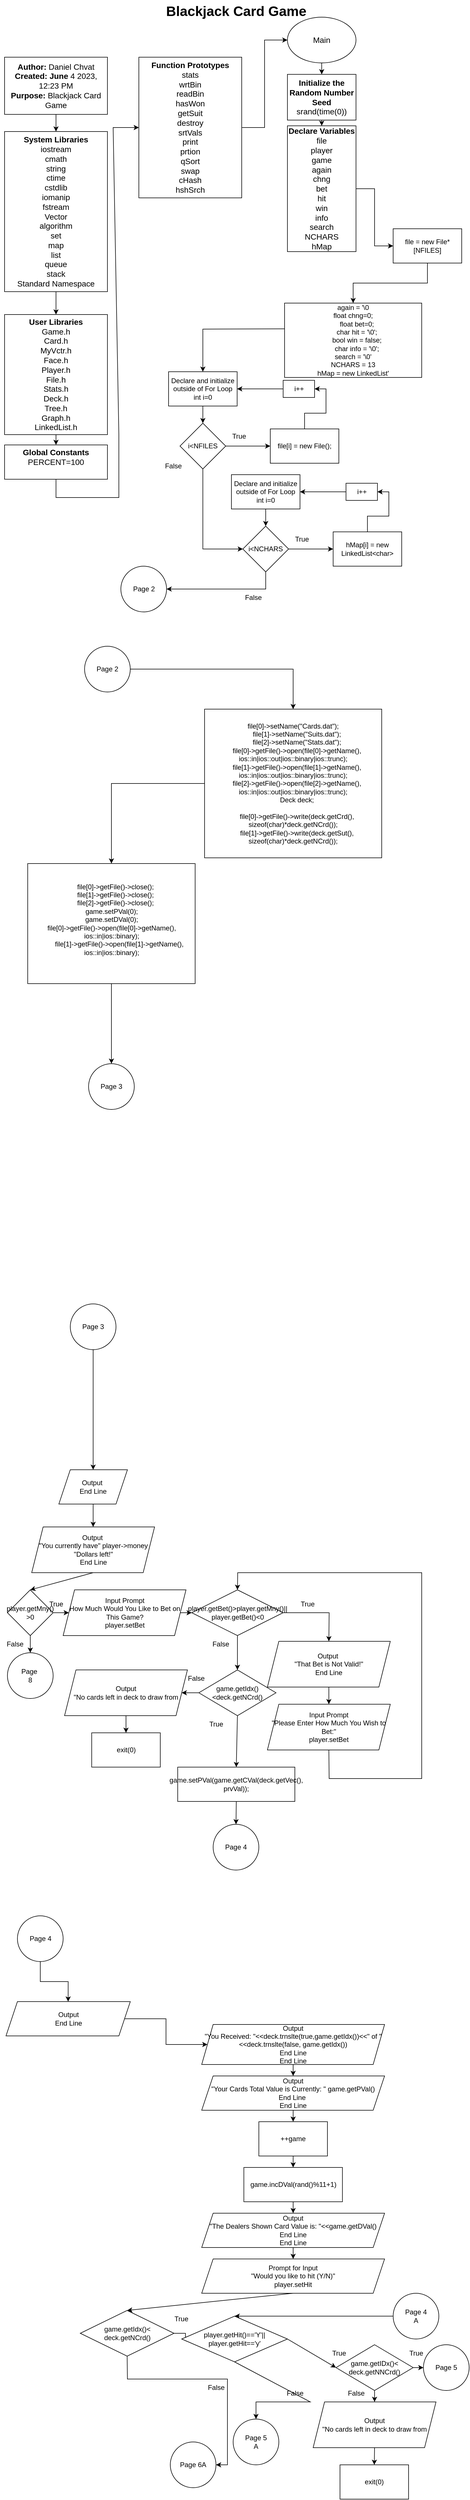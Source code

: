 <mxfile version="21.2.1">
  <diagram id="2tv0CzTNomJDLOMInjwd" name="Page-1">
    <mxGraphModel dx="1434" dy="768" grid="1" gridSize="10" guides="1" tooltips="1" connect="1" arrows="1" fold="1" page="1" pageScale="1" pageWidth="850" pageHeight="1100" math="0" shadow="0">
      <root>
        <mxCell id="0" />
        <mxCell id="1" parent="0" />
        <mxCell id="2A3_1xa9JmQ79M1pOhAt-1" value="&lt;font style=&quot;&quot;&gt;&lt;b style=&quot;font-size: 14px;&quot;&gt;Author: &lt;/b&gt;&lt;span style=&quot;font-size: 14px;&quot;&gt;Daniel Chvat&lt;/span&gt;&lt;br&gt;&lt;b style=&quot;font-size: 14px;&quot;&gt;Created: June&lt;/b&gt;&lt;span style=&quot;font-size: 14px;&quot;&gt;&amp;nbsp;4 2023, 12:23 PM&lt;/span&gt;&lt;br&gt;&lt;b style=&quot;font-size: 14px;&quot;&gt;Purpose:&amp;nbsp;&lt;/b&gt;&lt;span style=&quot;font-size: 14px;&quot;&gt;Blackjack Card Game&lt;/span&gt;&lt;br&gt;&lt;/font&gt;" style="rounded=0;whiteSpace=wrap;html=1;" parent="1" vertex="1">
          <mxGeometry x="20" y="100" width="180" height="100" as="geometry" />
        </mxCell>
        <mxCell id="2A3_1xa9JmQ79M1pOhAt-2" value="&lt;font style=&quot;font-size: 24px;&quot;&gt;&lt;b&gt;Blackjack Card Game&lt;/b&gt;&lt;/font&gt;" style="text;html=1;align=center;verticalAlign=middle;resizable=0;points=[];autosize=1;strokeColor=none;fillColor=none;" parent="1" vertex="1">
          <mxGeometry x="290" width="270" height="40" as="geometry" />
        </mxCell>
        <mxCell id="2A3_1xa9JmQ79M1pOhAt-3" value="&lt;b&gt;&lt;font style=&quot;font-size: 14px;&quot;&gt;System Libraries&lt;/font&gt;&lt;/b&gt;&lt;br&gt;iostream&lt;br&gt;cmath&lt;br&gt;string&lt;br&gt;ctime&lt;br&gt;cstdlib&lt;br&gt;iomanip&lt;br&gt;fstream&lt;br&gt;Vector&lt;br&gt;algorithm&lt;br&gt;set&lt;br&gt;map&lt;br&gt;list&lt;br&gt;queue&lt;br&gt;stack&lt;br&gt;Standard Namespace" style="rounded=0;whiteSpace=wrap;html=1;fontSize=14;" parent="1" vertex="1">
          <mxGeometry x="20" y="230" width="180" height="280" as="geometry" />
        </mxCell>
        <mxCell id="2A3_1xa9JmQ79M1pOhAt-4" value="" style="endArrow=classic;html=1;rounded=0;fontSize=14;entryX=0.5;entryY=0;entryDx=0;entryDy=0;exitX=0.5;exitY=1;exitDx=0;exitDy=0;" parent="1" source="2A3_1xa9JmQ79M1pOhAt-1" target="2A3_1xa9JmQ79M1pOhAt-3" edge="1">
          <mxGeometry width="50" height="50" relative="1" as="geometry">
            <mxPoint x="400" y="310" as="sourcePoint" />
            <mxPoint x="450" y="260" as="targetPoint" />
          </mxGeometry>
        </mxCell>
        <mxCell id="2A3_1xa9JmQ79M1pOhAt-5" value="&lt;font style=&quot;font-size: 14px;&quot;&gt;&lt;b&gt;User Libraries&lt;/b&gt;&lt;br&gt;Game.h&lt;br&gt;Card.h&lt;br&gt;MyVctr.h&lt;br&gt;Face.h&lt;br&gt;Player.h&lt;br&gt;File.h&lt;br&gt;Stats.h&lt;br&gt;Deck.h&lt;br&gt;Tree.h&lt;br&gt;Graph.h&lt;br&gt;LinkedList.h&lt;br&gt;&lt;/font&gt;" style="rounded=0;whiteSpace=wrap;html=1;" parent="1" vertex="1">
          <mxGeometry x="20" y="550" width="180" height="210" as="geometry" />
        </mxCell>
        <mxCell id="2A3_1xa9JmQ79M1pOhAt-6" value="&lt;font style=&quot;font-size: 14px;&quot;&gt;&lt;b&gt;Global Constants&lt;/b&gt;&lt;br&gt;PERCENT=100&lt;br&gt;&lt;br&gt;&lt;/font&gt;" style="rounded=0;whiteSpace=wrap;html=1;" parent="1" vertex="1">
          <mxGeometry x="20" y="778" width="180" height="60" as="geometry" />
        </mxCell>
        <mxCell id="RkXQENS2lCTZoy9riOv1-2" value="" style="edgeStyle=orthogonalEdgeStyle;rounded=0;orthogonalLoop=1;jettySize=auto;html=1;entryX=0;entryY=0.5;entryDx=0;entryDy=0;" parent="1" source="2A3_1xa9JmQ79M1pOhAt-7" target="2A3_1xa9JmQ79M1pOhAt-8" edge="1">
          <mxGeometry relative="1" as="geometry" />
        </mxCell>
        <mxCell id="2A3_1xa9JmQ79M1pOhAt-7" value="&lt;font style=&quot;font-size: 14px;&quot;&gt;&lt;b&gt;Function Prototypes&lt;br&gt;&lt;/b&gt;stats&lt;br&gt;wrtBin&lt;br&gt;readBin&lt;br&gt;hasWon&lt;br&gt;getSuit&lt;br&gt;destroy&lt;br&gt;srtVals&lt;br&gt;print&lt;br&gt;prtion&lt;br&gt;qSort&lt;br&gt;swap&lt;br&gt;cHash&lt;br&gt;hshSrch&lt;br&gt;&lt;/font&gt;" style="rounded=0;whiteSpace=wrap;html=1;" parent="1" vertex="1">
          <mxGeometry x="255" y="100" width="180" height="246" as="geometry" />
        </mxCell>
        <mxCell id="2A3_1xa9JmQ79M1pOhAt-8" value="Main" style="ellipse;whiteSpace=wrap;html=1;fontSize=14;" parent="1" vertex="1">
          <mxGeometry x="515" y="30" width="120" height="80" as="geometry" />
        </mxCell>
        <mxCell id="2A3_1xa9JmQ79M1pOhAt-9" value="" style="endArrow=classic;html=1;rounded=0;fontSize=14;entryX=0.5;entryY=0;entryDx=0;entryDy=0;exitX=0.5;exitY=1;exitDx=0;exitDy=0;" parent="1" source="2A3_1xa9JmQ79M1pOhAt-3" target="2A3_1xa9JmQ79M1pOhAt-5" edge="1">
          <mxGeometry width="50" height="50" relative="1" as="geometry">
            <mxPoint x="400" y="660" as="sourcePoint" />
            <mxPoint x="450" y="610" as="targetPoint" />
          </mxGeometry>
        </mxCell>
        <mxCell id="2A3_1xa9JmQ79M1pOhAt-11" value="" style="endArrow=classic;html=1;rounded=0;fontSize=14;entryX=0.5;entryY=0;entryDx=0;entryDy=0;exitX=0.5;exitY=1;exitDx=0;exitDy=0;" parent="1" source="2A3_1xa9JmQ79M1pOhAt-5" target="2A3_1xa9JmQ79M1pOhAt-6" edge="1">
          <mxGeometry width="50" height="50" relative="1" as="geometry">
            <mxPoint x="400" y="460" as="sourcePoint" />
            <mxPoint x="450" y="410" as="targetPoint" />
          </mxGeometry>
        </mxCell>
        <mxCell id="2A3_1xa9JmQ79M1pOhAt-13" value="&lt;b&gt;Initialize the Random Number Seed&lt;/b&gt;&lt;br&gt;srand(time(0)) " style="rounded=0;whiteSpace=wrap;html=1;fontSize=14;" parent="1" vertex="1">
          <mxGeometry x="515" y="130" width="120" height="80" as="geometry" />
        </mxCell>
        <mxCell id="2A3_1xa9JmQ79M1pOhAt-14" value="" style="endArrow=classic;html=1;rounded=0;fontSize=14;entryX=0.5;entryY=0;entryDx=0;entryDy=0;exitX=0.5;exitY=1;exitDx=0;exitDy=0;" parent="1" source="2A3_1xa9JmQ79M1pOhAt-8" target="2A3_1xa9JmQ79M1pOhAt-13" edge="1">
          <mxGeometry width="50" height="50" relative="1" as="geometry">
            <mxPoint x="400" y="340" as="sourcePoint" />
            <mxPoint x="450" y="290" as="targetPoint" />
          </mxGeometry>
        </mxCell>
        <mxCell id="RkXQENS2lCTZoy9riOv1-4" value="" style="edgeStyle=orthogonalEdgeStyle;rounded=0;orthogonalLoop=1;jettySize=auto;html=1;" parent="1" source="2A3_1xa9JmQ79M1pOhAt-15" target="RkXQENS2lCTZoy9riOv1-3" edge="1">
          <mxGeometry relative="1" as="geometry" />
        </mxCell>
        <mxCell id="2A3_1xa9JmQ79M1pOhAt-15" value="&lt;b&gt;Declare Variables&lt;/b&gt;&lt;br&gt;file&lt;br&gt;player&lt;br&gt;game&lt;br&gt;again&lt;br&gt;chng&lt;br&gt;bet&lt;br&gt;hit&lt;br&gt;win&lt;br&gt;info&lt;br&gt;search&lt;br&gt;NCHARS&lt;br&gt;hMap" style="rounded=0;whiteSpace=wrap;html=1;fontSize=14;" parent="1" vertex="1">
          <mxGeometry x="515" y="220" width="120" height="220" as="geometry" />
        </mxCell>
        <mxCell id="2A3_1xa9JmQ79M1pOhAt-16" value="" style="endArrow=classic;html=1;rounded=0;fontSize=14;entryX=0.5;entryY=0;entryDx=0;entryDy=0;exitX=0.5;exitY=1;exitDx=0;exitDy=0;" parent="1" source="2A3_1xa9JmQ79M1pOhAt-13" target="2A3_1xa9JmQ79M1pOhAt-15" edge="1">
          <mxGeometry width="50" height="50" relative="1" as="geometry">
            <mxPoint x="400" y="430" as="sourcePoint" />
            <mxPoint x="450" y="380" as="targetPoint" />
          </mxGeometry>
        </mxCell>
        <mxCell id="2A3_1xa9JmQ79M1pOhAt-56" value="Page 3" style="ellipse;whiteSpace=wrap;html=1;aspect=fixed;" parent="1" vertex="1">
          <mxGeometry x="167" y="1860" width="80" height="80" as="geometry" />
        </mxCell>
        <mxCell id="2A3_1xa9JmQ79M1pOhAt-59" value="Page 3" style="ellipse;whiteSpace=wrap;html=1;aspect=fixed;" parent="1" vertex="1">
          <mxGeometry x="135" y="2280" width="80" height="80" as="geometry" />
        </mxCell>
        <mxCell id="2A3_1xa9JmQ79M1pOhAt-62" value="" style="endArrow=classic;html=1;rounded=0;entryX=0.5;entryY=0;entryDx=0;entryDy=0;exitX=0.5;exitY=1;exitDx=0;exitDy=0;" parent="1" source="2A3_1xa9JmQ79M1pOhAt-59" target="2A3_1xa9JmQ79M1pOhAt-66" edge="1">
          <mxGeometry width="50" height="50" relative="1" as="geometry">
            <mxPoint x="360" y="2220" as="sourcePoint" />
            <mxPoint x="175" y="2410" as="targetPoint" />
          </mxGeometry>
        </mxCell>
        <mxCell id="RkXQENS2lCTZoy9riOv1-21" value="" style="edgeStyle=orthogonalEdgeStyle;rounded=0;orthogonalLoop=1;jettySize=auto;html=1;" parent="1" source="2A3_1xa9JmQ79M1pOhAt-66" target="2A3_1xa9JmQ79M1pOhAt-68" edge="1">
          <mxGeometry relative="1" as="geometry" />
        </mxCell>
        <mxCell id="2A3_1xa9JmQ79M1pOhAt-66" value="Output&amp;nbsp;&lt;br&gt;End Line" style="shape=parallelogram;perimeter=parallelogramPerimeter;whiteSpace=wrap;html=1;fixedSize=1;" parent="1" vertex="1">
          <mxGeometry x="115" y="2570" width="120" height="60" as="geometry" />
        </mxCell>
        <mxCell id="2A3_1xa9JmQ79M1pOhAt-68" value="Output&amp;nbsp;&lt;br&gt;&quot;You currently have&quot; player-&amp;gt;money &quot;Dollars left!&quot;&lt;br&gt;End Line" style="shape=parallelogram;perimeter=parallelogramPerimeter;whiteSpace=wrap;html=1;fixedSize=1;" parent="1" vertex="1">
          <mxGeometry x="67.5" y="2670" width="215" height="80" as="geometry" />
        </mxCell>
        <mxCell id="2A3_1xa9JmQ79M1pOhAt-70" value="player.getMny()&lt;br&gt;&amp;gt;0" style="rhombus;whiteSpace=wrap;html=1;" parent="1" vertex="1">
          <mxGeometry x="25" y="2780" width="80" height="80" as="geometry" />
        </mxCell>
        <mxCell id="2A3_1xa9JmQ79M1pOhAt-72" value="Input Prompt&lt;br&gt;How Much Would You Like to Bet on This Game?&lt;br&gt;player.setBet" style="shape=parallelogram;perimeter=parallelogramPerimeter;whiteSpace=wrap;html=1;fixedSize=1;" parent="1" vertex="1">
          <mxGeometry x="122.5" y="2780" width="215" height="80" as="geometry" />
        </mxCell>
        <mxCell id="2A3_1xa9JmQ79M1pOhAt-73" value="" style="endArrow=classic;html=1;rounded=0;entryX=0;entryY=0.5;entryDx=0;entryDy=0;exitX=1;exitY=0.5;exitDx=0;exitDy=0;" parent="1" source="2A3_1xa9JmQ79M1pOhAt-70" target="2A3_1xa9JmQ79M1pOhAt-72" edge="1">
          <mxGeometry width="50" height="50" relative="1" as="geometry">
            <mxPoint x="360" y="2680" as="sourcePoint" />
            <mxPoint x="410" y="2630" as="targetPoint" />
          </mxGeometry>
        </mxCell>
        <mxCell id="2A3_1xa9JmQ79M1pOhAt-74" value="True" style="text;html=1;align=center;verticalAlign=middle;resizable=0;points=[];autosize=1;strokeColor=none;fillColor=none;" parent="1" vertex="1">
          <mxGeometry x="85" y="2790" width="50" height="30" as="geometry" />
        </mxCell>
        <mxCell id="2A3_1xa9JmQ79M1pOhAt-75" value="player.getBet()&amp;gt;player.getMny()|| player.getBet()&amp;lt;0" style="rhombus;whiteSpace=wrap;html=1;" parent="1" vertex="1">
          <mxGeometry x="347.5" y="2780" width="160" height="80" as="geometry" />
        </mxCell>
        <mxCell id="2A3_1xa9JmQ79M1pOhAt-76" value="" style="endArrow=classic;html=1;rounded=0;entryX=0;entryY=0.5;entryDx=0;entryDy=0;exitX=1;exitY=0.5;exitDx=0;exitDy=0;" parent="1" source="2A3_1xa9JmQ79M1pOhAt-72" target="2A3_1xa9JmQ79M1pOhAt-75" edge="1">
          <mxGeometry width="50" height="50" relative="1" as="geometry">
            <mxPoint x="360" y="2670" as="sourcePoint" />
            <mxPoint x="410" y="2620" as="targetPoint" />
          </mxGeometry>
        </mxCell>
        <mxCell id="2A3_1xa9JmQ79M1pOhAt-77" value="Output&amp;nbsp;&lt;br&gt;&quot;That Bet is Not Valid!&quot;&lt;br&gt;End Line" style="shape=parallelogram;perimeter=parallelogramPerimeter;whiteSpace=wrap;html=1;fixedSize=1;" parent="1" vertex="1">
          <mxGeometry x="480" y="2870" width="215" height="80" as="geometry" />
        </mxCell>
        <mxCell id="2A3_1xa9JmQ79M1pOhAt-78" value="Input Prompt&lt;br&gt;&quot;Please Enter How Much You Wish to Bet:&quot;&lt;br&gt;player.setBet" style="shape=parallelogram;perimeter=parallelogramPerimeter;whiteSpace=wrap;html=1;fixedSize=1;" parent="1" vertex="1">
          <mxGeometry x="480" y="2980" width="215" height="80" as="geometry" />
        </mxCell>
        <mxCell id="2A3_1xa9JmQ79M1pOhAt-79" value="" style="endArrow=classic;html=1;rounded=0;entryX=0.5;entryY=0;entryDx=0;entryDy=0;exitX=0.5;exitY=1;exitDx=0;exitDy=0;" parent="1" source="2A3_1xa9JmQ79M1pOhAt-77" target="2A3_1xa9JmQ79M1pOhAt-78" edge="1">
          <mxGeometry width="50" height="50" relative="1" as="geometry">
            <mxPoint x="360" y="2880" as="sourcePoint" />
            <mxPoint x="410" y="2830" as="targetPoint" />
          </mxGeometry>
        </mxCell>
        <mxCell id="2A3_1xa9JmQ79M1pOhAt-80" value="" style="endArrow=classic;html=1;rounded=0;entryX=0.5;entryY=0;entryDx=0;entryDy=0;exitX=0.5;exitY=1;exitDx=0;exitDy=0;" parent="1" source="2A3_1xa9JmQ79M1pOhAt-78" target="2A3_1xa9JmQ79M1pOhAt-75" edge="1">
          <mxGeometry width="50" height="50" relative="1" as="geometry">
            <mxPoint x="360" y="2880" as="sourcePoint" />
            <mxPoint x="410" y="2830" as="targetPoint" />
            <Array as="points">
              <mxPoint x="588" y="3110" />
              <mxPoint x="750" y="3110" />
              <mxPoint x="750" y="2750" />
              <mxPoint x="428" y="2750" />
            </Array>
          </mxGeometry>
        </mxCell>
        <mxCell id="2A3_1xa9JmQ79M1pOhAt-81" value="" style="endArrow=classic;html=1;rounded=0;entryX=0.5;entryY=0;entryDx=0;entryDy=0;exitX=1;exitY=0.5;exitDx=0;exitDy=0;" parent="1" source="2A3_1xa9JmQ79M1pOhAt-75" target="2A3_1xa9JmQ79M1pOhAt-77" edge="1">
          <mxGeometry width="50" height="50" relative="1" as="geometry">
            <mxPoint x="360" y="2880" as="sourcePoint" />
            <mxPoint x="410" y="2830" as="targetPoint" />
            <Array as="points">
              <mxPoint x="588" y="2820" />
            </Array>
          </mxGeometry>
        </mxCell>
        <mxCell id="2A3_1xa9JmQ79M1pOhAt-82" value="True" style="text;html=1;align=center;verticalAlign=middle;resizable=0;points=[];autosize=1;strokeColor=none;fillColor=none;" parent="1" vertex="1">
          <mxGeometry x="525" y="2790" width="50" height="30" as="geometry" />
        </mxCell>
        <mxCell id="2A3_1xa9JmQ79M1pOhAt-83" value="game.getIdx()&amp;lt;deck.getNCrd()" style="rhombus;whiteSpace=wrap;html=1;" parent="1" vertex="1">
          <mxGeometry x="360" y="2920" width="135" height="80" as="geometry" />
        </mxCell>
        <mxCell id="2A3_1xa9JmQ79M1pOhAt-84" value="" style="endArrow=classic;html=1;rounded=0;entryX=0.5;entryY=0;entryDx=0;entryDy=0;exitX=0.5;exitY=1;exitDx=0;exitDy=0;" parent="1" source="2A3_1xa9JmQ79M1pOhAt-68" target="2A3_1xa9JmQ79M1pOhAt-70" edge="1">
          <mxGeometry width="50" height="50" relative="1" as="geometry">
            <mxPoint x="360" y="2880" as="sourcePoint" />
            <mxPoint x="410" y="2830" as="targetPoint" />
          </mxGeometry>
        </mxCell>
        <mxCell id="2A3_1xa9JmQ79M1pOhAt-85" value="" style="endArrow=classic;html=1;rounded=0;entryX=0.5;entryY=0;entryDx=0;entryDy=0;exitX=0.5;exitY=1;exitDx=0;exitDy=0;" parent="1" source="2A3_1xa9JmQ79M1pOhAt-75" target="2A3_1xa9JmQ79M1pOhAt-83" edge="1">
          <mxGeometry width="50" height="50" relative="1" as="geometry">
            <mxPoint x="360" y="2880" as="sourcePoint" />
            <mxPoint x="410" y="2830" as="targetPoint" />
          </mxGeometry>
        </mxCell>
        <mxCell id="2A3_1xa9JmQ79M1pOhAt-86" value="False" style="text;html=1;align=center;verticalAlign=middle;resizable=0;points=[];autosize=1;strokeColor=none;fillColor=none;" parent="1" vertex="1">
          <mxGeometry x="372.5" y="2860" width="50" height="30" as="geometry" />
        </mxCell>
        <mxCell id="2A3_1xa9JmQ79M1pOhAt-87" value="game.setPVal(game.getCVal(deck.getVec(), prvVal));" style="rounded=0;whiteSpace=wrap;html=1;" parent="1" vertex="1">
          <mxGeometry x="323" y="3090" width="205" height="60" as="geometry" />
        </mxCell>
        <mxCell id="2A3_1xa9JmQ79M1pOhAt-89" value="" style="endArrow=classic;html=1;rounded=0;entryX=0.5;entryY=0;entryDx=0;entryDy=0;exitX=0.5;exitY=1;exitDx=0;exitDy=0;" parent="1" source="2A3_1xa9JmQ79M1pOhAt-83" target="2A3_1xa9JmQ79M1pOhAt-87" edge="1">
          <mxGeometry width="50" height="50" relative="1" as="geometry">
            <mxPoint x="360" y="3080" as="sourcePoint" />
            <mxPoint x="410" y="3030" as="targetPoint" />
          </mxGeometry>
        </mxCell>
        <mxCell id="2A3_1xa9JmQ79M1pOhAt-90" value="" style="endArrow=classic;html=1;rounded=0;entryX=0.5;entryY=0;entryDx=0;entryDy=0;exitX=0.5;exitY=1;exitDx=0;exitDy=0;" parent="1" source="2A3_1xa9JmQ79M1pOhAt-87" target="2A3_1xa9JmQ79M1pOhAt-91" edge="1">
          <mxGeometry width="50" height="50" relative="1" as="geometry">
            <mxPoint x="360" y="3080" as="sourcePoint" />
            <mxPoint x="425.5" y="3180" as="targetPoint" />
          </mxGeometry>
        </mxCell>
        <mxCell id="2A3_1xa9JmQ79M1pOhAt-91" value="Page 4" style="ellipse;whiteSpace=wrap;html=1;aspect=fixed;" parent="1" vertex="1">
          <mxGeometry x="385" y="3190" width="80" height="80" as="geometry" />
        </mxCell>
        <mxCell id="p4Gyhjv36_fqQG26TDtB-36" style="edgeStyle=orthogonalEdgeStyle;rounded=0;orthogonalLoop=1;jettySize=auto;html=1;entryX=0.5;entryY=0;entryDx=0;entryDy=0;" parent="1" source="2A3_1xa9JmQ79M1pOhAt-92" target="p4Gyhjv36_fqQG26TDtB-35" edge="1">
          <mxGeometry relative="1" as="geometry" />
        </mxCell>
        <mxCell id="2A3_1xa9JmQ79M1pOhAt-92" value="Page 4" style="ellipse;whiteSpace=wrap;html=1;aspect=fixed;" parent="1" vertex="1">
          <mxGeometry x="42.5" y="3350" width="80" height="80" as="geometry" />
        </mxCell>
        <mxCell id="2A3_1xa9JmQ79M1pOhAt-102" value="True" style="text;html=1;align=center;verticalAlign=middle;resizable=0;points=[];autosize=1;strokeColor=none;fillColor=none;" parent="1" vertex="1">
          <mxGeometry x="365" y="3000" width="50" height="30" as="geometry" />
        </mxCell>
        <mxCell id="2A3_1xa9JmQ79M1pOhAt-103" value="Output&lt;br&gt;&quot;No cards left in deck to draw from" style="shape=parallelogram;perimeter=parallelogramPerimeter;whiteSpace=wrap;html=1;fixedSize=1;" parent="1" vertex="1">
          <mxGeometry x="125" y="2920" width="215" height="80" as="geometry" />
        </mxCell>
        <mxCell id="2A3_1xa9JmQ79M1pOhAt-104" value="" style="endArrow=classic;html=1;rounded=0;entryX=1;entryY=0.5;entryDx=0;entryDy=0;exitX=0;exitY=0.5;exitDx=0;exitDy=0;" parent="1" source="2A3_1xa9JmQ79M1pOhAt-83" target="2A3_1xa9JmQ79M1pOhAt-103" edge="1">
          <mxGeometry width="50" height="50" relative="1" as="geometry">
            <mxPoint x="360" y="3190" as="sourcePoint" />
            <mxPoint x="410" y="3140" as="targetPoint" />
          </mxGeometry>
        </mxCell>
        <mxCell id="2A3_1xa9JmQ79M1pOhAt-105" value="exit(0)" style="rounded=0;whiteSpace=wrap;html=1;" parent="1" vertex="1">
          <mxGeometry x="172.5" y="3030" width="120" height="60" as="geometry" />
        </mxCell>
        <mxCell id="2A3_1xa9JmQ79M1pOhAt-106" value="" style="endArrow=classic;html=1;rounded=0;entryX=0.5;entryY=0;entryDx=0;entryDy=0;exitX=0.5;exitY=1;exitDx=0;exitDy=0;" parent="1" source="2A3_1xa9JmQ79M1pOhAt-103" target="2A3_1xa9JmQ79M1pOhAt-105" edge="1">
          <mxGeometry width="50" height="50" relative="1" as="geometry">
            <mxPoint x="360" y="3190" as="sourcePoint" />
            <mxPoint x="410" y="3140" as="targetPoint" />
          </mxGeometry>
        </mxCell>
        <mxCell id="2A3_1xa9JmQ79M1pOhAt-107" value="False" style="text;html=1;align=center;verticalAlign=middle;resizable=0;points=[];autosize=1;strokeColor=none;fillColor=none;" parent="1" vertex="1">
          <mxGeometry x="330" y="2920" width="50" height="30" as="geometry" />
        </mxCell>
        <mxCell id="2A3_1xa9JmQ79M1pOhAt-125" value="Output&lt;br&gt;&quot;You Received: &quot;&amp;lt;&amp;lt;deck.trnslte(true,game.getIdx())&amp;lt;&amp;lt;&quot; of &quot;&amp;lt;&amp;lt;deck.trnslte(false, game.getIdx())&lt;br&gt;End Line&lt;br&gt;End Line" style="shape=parallelogram;perimeter=parallelogramPerimeter;whiteSpace=wrap;html=1;fixedSize=1;" parent="1" vertex="1">
          <mxGeometry x="365" y="3540" width="320" height="70" as="geometry" />
        </mxCell>
        <mxCell id="2A3_1xa9JmQ79M1pOhAt-127" value="Output&lt;br&gt;&quot;Your Cards Total Value is Currently: &quot;&amp;nbsp;game.getPVal()&lt;br&gt;End Line&amp;nbsp;&lt;br&gt;End Line" style="shape=parallelogram;perimeter=parallelogramPerimeter;whiteSpace=wrap;html=1;fixedSize=1;" parent="1" vertex="1">
          <mxGeometry x="365" y="3630" width="320" height="60" as="geometry" />
        </mxCell>
        <mxCell id="2A3_1xa9JmQ79M1pOhAt-128" value="++game" style="rounded=0;whiteSpace=wrap;html=1;" parent="1" vertex="1">
          <mxGeometry x="465" y="3710" width="120" height="60" as="geometry" />
        </mxCell>
        <mxCell id="2A3_1xa9JmQ79M1pOhAt-129" value="" style="endArrow=classic;html=1;rounded=0;entryX=0.5;entryY=0;entryDx=0;entryDy=0;exitX=0.5;exitY=1;exitDx=0;exitDy=0;" parent="1" source="2A3_1xa9JmQ79M1pOhAt-125" target="2A3_1xa9JmQ79M1pOhAt-127" edge="1">
          <mxGeometry width="50" height="50" relative="1" as="geometry">
            <mxPoint x="360" y="3570" as="sourcePoint" />
            <mxPoint x="410" y="3520" as="targetPoint" />
          </mxGeometry>
        </mxCell>
        <mxCell id="2A3_1xa9JmQ79M1pOhAt-130" value="" style="endArrow=classic;html=1;rounded=0;entryX=0.5;entryY=0;entryDx=0;entryDy=0;exitX=0.5;exitY=1;exitDx=0;exitDy=0;" parent="1" source="2A3_1xa9JmQ79M1pOhAt-127" target="2A3_1xa9JmQ79M1pOhAt-128" edge="1">
          <mxGeometry width="50" height="50" relative="1" as="geometry">
            <mxPoint x="360" y="3570" as="sourcePoint" />
            <mxPoint x="410" y="3520" as="targetPoint" />
          </mxGeometry>
        </mxCell>
        <mxCell id="2A3_1xa9JmQ79M1pOhAt-131" value="game.incDVal(rand()%11+1)" style="rounded=0;whiteSpace=wrap;html=1;" parent="1" vertex="1">
          <mxGeometry x="438.75" y="3790" width="172.5" height="60" as="geometry" />
        </mxCell>
        <mxCell id="2A3_1xa9JmQ79M1pOhAt-132" value="" style="endArrow=classic;html=1;rounded=0;entryX=0.5;entryY=0;entryDx=0;entryDy=0;exitX=0.5;exitY=1;exitDx=0;exitDy=0;" parent="1" source="2A3_1xa9JmQ79M1pOhAt-128" target="2A3_1xa9JmQ79M1pOhAt-131" edge="1">
          <mxGeometry width="50" height="50" relative="1" as="geometry">
            <mxPoint x="360" y="3770" as="sourcePoint" />
            <mxPoint x="410" y="3720" as="targetPoint" />
          </mxGeometry>
        </mxCell>
        <mxCell id="2A3_1xa9JmQ79M1pOhAt-133" value="Output&lt;br&gt;&quot;The Dealers Shown Card Value is: &quot;&amp;lt;&amp;lt;game.getDVal()&lt;br&gt;End Line&lt;br&gt;End Line" style="shape=parallelogram;perimeter=parallelogramPerimeter;whiteSpace=wrap;html=1;fixedSize=1;" parent="1" vertex="1">
          <mxGeometry x="365" y="3870" width="320" height="60" as="geometry" />
        </mxCell>
        <mxCell id="2A3_1xa9JmQ79M1pOhAt-134" value="" style="endArrow=classic;html=1;rounded=0;entryX=0.5;entryY=0;entryDx=0;entryDy=0;exitX=0.5;exitY=1;exitDx=0;exitDy=0;" parent="1" source="2A3_1xa9JmQ79M1pOhAt-131" target="2A3_1xa9JmQ79M1pOhAt-133" edge="1">
          <mxGeometry width="50" height="50" relative="1" as="geometry">
            <mxPoint x="360" y="3770" as="sourcePoint" />
            <mxPoint x="410" y="3720" as="targetPoint" />
          </mxGeometry>
        </mxCell>
        <mxCell id="2A3_1xa9JmQ79M1pOhAt-135" value="Prompt for Input&lt;br&gt;&quot;Would you like to hit (Y/N)&quot;&lt;br&gt;player.setHit" style="shape=parallelogram;perimeter=parallelogramPerimeter;whiteSpace=wrap;html=1;fixedSize=1;" parent="1" vertex="1">
          <mxGeometry x="365" y="3950" width="320" height="60" as="geometry" />
        </mxCell>
        <mxCell id="2A3_1xa9JmQ79M1pOhAt-136" value="" style="endArrow=classic;html=1;rounded=0;entryX=0.5;entryY=0;entryDx=0;entryDy=0;exitX=0.5;exitY=1;exitDx=0;exitDy=0;" parent="1" source="2A3_1xa9JmQ79M1pOhAt-133" target="2A3_1xa9JmQ79M1pOhAt-135" edge="1">
          <mxGeometry width="50" height="50" relative="1" as="geometry">
            <mxPoint x="360" y="3780" as="sourcePoint" />
            <mxPoint x="410" y="3730" as="targetPoint" />
          </mxGeometry>
        </mxCell>
        <mxCell id="p4Gyhjv36_fqQG26TDtB-38" style="edgeStyle=orthogonalEdgeStyle;rounded=0;orthogonalLoop=1;jettySize=auto;html=1;entryX=0;entryY=0.5;entryDx=0;entryDy=0;" parent="1" source="2A3_1xa9JmQ79M1pOhAt-137" target="2A3_1xa9JmQ79M1pOhAt-140" edge="1">
          <mxGeometry relative="1" as="geometry" />
        </mxCell>
        <mxCell id="2A3_1xa9JmQ79M1pOhAt-137" value="game.getIdx()&amp;lt;&lt;br&gt;deck.getNCrd()" style="rhombus;whiteSpace=wrap;html=1;" parent="1" vertex="1">
          <mxGeometry x="152.5" y="4040" width="164" height="80" as="geometry" />
        </mxCell>
        <mxCell id="2A3_1xa9JmQ79M1pOhAt-138" value="" style="endArrow=classic;html=1;rounded=0;entryX=0.5;entryY=0;entryDx=0;entryDy=0;exitX=0.5;exitY=1;exitDx=0;exitDy=0;" parent="1" source="2A3_1xa9JmQ79M1pOhAt-135" target="2A3_1xa9JmQ79M1pOhAt-137" edge="1">
          <mxGeometry width="50" height="50" relative="1" as="geometry">
            <mxPoint x="360" y="4180" as="sourcePoint" />
            <mxPoint x="410" y="4130" as="targetPoint" />
          </mxGeometry>
        </mxCell>
        <mxCell id="2A3_1xa9JmQ79M1pOhAt-139" value="True" style="text;html=1;align=center;verticalAlign=middle;resizable=0;points=[];autosize=1;strokeColor=none;fillColor=none;" parent="1" vertex="1">
          <mxGeometry x="303.5" y="4040" width="50" height="30" as="geometry" />
        </mxCell>
        <mxCell id="2A3_1xa9JmQ79M1pOhAt-140" value="player.getHit()==&#39;Y&#39;||&lt;br&gt;player.getHit==&#39;y&#39;" style="rhombus;whiteSpace=wrap;html=1;" parent="1" vertex="1">
          <mxGeometry x="330" y="4050" width="185" height="80" as="geometry" />
        </mxCell>
        <mxCell id="2A3_1xa9JmQ79M1pOhAt-143" value="game.getIDx()&amp;lt;&lt;br&gt;deck.getNNCrd()" style="rhombus;whiteSpace=wrap;html=1;" parent="1" vertex="1">
          <mxGeometry x="600" y="4100" width="135" height="80" as="geometry" />
        </mxCell>
        <mxCell id="2A3_1xa9JmQ79M1pOhAt-144" value="" style="endArrow=classic;html=1;rounded=0;entryX=0;entryY=0.5;entryDx=0;entryDy=0;exitX=1;exitY=0.5;exitDx=0;exitDy=0;" parent="1" source="2A3_1xa9JmQ79M1pOhAt-140" target="2A3_1xa9JmQ79M1pOhAt-143" edge="1">
          <mxGeometry width="50" height="50" relative="1" as="geometry">
            <mxPoint x="360" y="4180" as="sourcePoint" />
            <mxPoint x="410" y="4130" as="targetPoint" />
          </mxGeometry>
        </mxCell>
        <mxCell id="2A3_1xa9JmQ79M1pOhAt-145" value="True" style="text;html=1;align=center;verticalAlign=middle;resizable=0;points=[];autosize=1;strokeColor=none;fillColor=none;" parent="1" vertex="1">
          <mxGeometry x="580" y="4100" width="50" height="30" as="geometry" />
        </mxCell>
        <mxCell id="2A3_1xa9JmQ79M1pOhAt-146" value="Page 5" style="ellipse;whiteSpace=wrap;html=1;aspect=fixed;" parent="1" vertex="1">
          <mxGeometry x="753" y="4100" width="80" height="80" as="geometry" />
        </mxCell>
        <mxCell id="2A3_1xa9JmQ79M1pOhAt-147" value="" style="endArrow=classic;html=1;rounded=0;entryX=0;entryY=0.5;entryDx=0;entryDy=0;exitX=1;exitY=0.5;exitDx=0;exitDy=0;" parent="1" source="2A3_1xa9JmQ79M1pOhAt-143" target="2A3_1xa9JmQ79M1pOhAt-146" edge="1">
          <mxGeometry width="50" height="50" relative="1" as="geometry">
            <mxPoint x="700" y="4140" as="sourcePoint" />
            <mxPoint x="410" y="4130" as="targetPoint" />
          </mxGeometry>
        </mxCell>
        <mxCell id="2A3_1xa9JmQ79M1pOhAt-148" value="True" style="text;html=1;align=center;verticalAlign=middle;resizable=0;points=[];autosize=1;strokeColor=none;fillColor=none;" parent="1" vertex="1">
          <mxGeometry x="715" y="4100" width="50" height="30" as="geometry" />
        </mxCell>
        <mxCell id="2A3_1xa9JmQ79M1pOhAt-149" value="Output&lt;br&gt;&quot;No cards left in deck to draw from" style="shape=parallelogram;perimeter=parallelogramPerimeter;whiteSpace=wrap;html=1;fixedSize=1;" parent="1" vertex="1">
          <mxGeometry x="560" y="4200" width="215" height="80" as="geometry" />
        </mxCell>
        <mxCell id="2A3_1xa9JmQ79M1pOhAt-150" value="exit(0)" style="rounded=0;whiteSpace=wrap;html=1;" parent="1" vertex="1">
          <mxGeometry x="607" y="4310" width="120" height="60" as="geometry" />
        </mxCell>
        <mxCell id="2A3_1xa9JmQ79M1pOhAt-151" value="" style="endArrow=classic;html=1;rounded=0;entryX=0.5;entryY=0;entryDx=0;entryDy=0;exitX=0.5;exitY=1;exitDx=0;exitDy=0;" parent="1" source="2A3_1xa9JmQ79M1pOhAt-149" target="2A3_1xa9JmQ79M1pOhAt-150" edge="1">
          <mxGeometry width="50" height="50" relative="1" as="geometry">
            <mxPoint x="782.5" y="4470" as="sourcePoint" />
            <mxPoint x="832.5" y="4420" as="targetPoint" />
          </mxGeometry>
        </mxCell>
        <mxCell id="2A3_1xa9JmQ79M1pOhAt-152" value="" style="endArrow=classic;html=1;rounded=0;entryX=0.5;entryY=0;entryDx=0;entryDy=0;exitX=0.5;exitY=1;exitDx=0;exitDy=0;" parent="1" source="2A3_1xa9JmQ79M1pOhAt-143" target="2A3_1xa9JmQ79M1pOhAt-149" edge="1">
          <mxGeometry width="50" height="50" relative="1" as="geometry">
            <mxPoint x="360" y="4180" as="sourcePoint" />
            <mxPoint x="410" y="4130" as="targetPoint" />
          </mxGeometry>
        </mxCell>
        <mxCell id="2A3_1xa9JmQ79M1pOhAt-153" value="False" style="text;html=1;align=center;verticalAlign=middle;resizable=0;points=[];autosize=1;strokeColor=none;fillColor=none;" parent="1" vertex="1">
          <mxGeometry x="610" y="4170" width="50" height="30" as="geometry" />
        </mxCell>
        <mxCell id="2A3_1xa9JmQ79M1pOhAt-181" value="" style="endArrow=classic;html=1;rounded=0;entryX=0.5;entryY=0;entryDx=0;entryDy=0;exitX=0.5;exitY=1;exitDx=0;exitDy=0;" parent="1" source="2A3_1xa9JmQ79M1pOhAt-140" edge="1">
          <mxGeometry width="50" height="50" relative="1" as="geometry">
            <mxPoint x="360" y="4330" as="sourcePoint" />
            <mxPoint x="460" y="4230" as="targetPoint" />
            <Array as="points">
              <mxPoint x="555" y="4200" />
              <mxPoint x="460" y="4200" />
            </Array>
          </mxGeometry>
        </mxCell>
        <mxCell id="2A3_1xa9JmQ79M1pOhAt-182" value="False" style="text;html=1;align=center;verticalAlign=middle;resizable=0;points=[];autosize=1;strokeColor=none;fillColor=none;" parent="1" vertex="1">
          <mxGeometry x="503" y="4170" width="50" height="30" as="geometry" />
        </mxCell>
        <mxCell id="2A3_1xa9JmQ79M1pOhAt-192" value="Page 5&lt;br&gt;A" style="ellipse;whiteSpace=wrap;html=1;aspect=fixed;" parent="1" vertex="1">
          <mxGeometry x="420" y="4230" width="80" height="80" as="geometry" />
        </mxCell>
        <mxCell id="2A3_1xa9JmQ79M1pOhAt-205" value="Page 6A" style="ellipse;whiteSpace=wrap;html=1;aspect=fixed;" parent="1" vertex="1">
          <mxGeometry x="310" y="4270" width="80" height="80" as="geometry" />
        </mxCell>
        <mxCell id="2A3_1xa9JmQ79M1pOhAt-206" value="" style="endArrow=classic;html=1;rounded=0;entryX=1;entryY=0.5;entryDx=0;entryDy=0;exitX=0.5;exitY=1;exitDx=0;exitDy=0;" parent="1" source="2A3_1xa9JmQ79M1pOhAt-137" target="2A3_1xa9JmQ79M1pOhAt-205" edge="1">
          <mxGeometry width="50" height="50" relative="1" as="geometry">
            <mxPoint x="360" y="4040" as="sourcePoint" />
            <mxPoint x="410" y="3990" as="targetPoint" />
            <Array as="points">
              <mxPoint x="235" y="4160" />
              <mxPoint x="410" y="4160" />
              <mxPoint x="410" y="4310" />
            </Array>
          </mxGeometry>
        </mxCell>
        <mxCell id="2A3_1xa9JmQ79M1pOhAt-207" value="False" style="text;html=1;align=center;verticalAlign=middle;resizable=0;points=[];autosize=1;strokeColor=none;fillColor=none;" parent="1" vertex="1">
          <mxGeometry x="365" y="4160" width="50" height="30" as="geometry" />
        </mxCell>
        <mxCell id="2A3_1xa9JmQ79M1pOhAt-215" value="Page 4&lt;br&gt;A" style="ellipse;whiteSpace=wrap;html=1;aspect=fixed;" parent="1" vertex="1">
          <mxGeometry x="700" y="4010" width="80" height="80" as="geometry" />
        </mxCell>
        <mxCell id="2A3_1xa9JmQ79M1pOhAt-216" value="" style="endArrow=classic;html=1;rounded=0;entryX=0.5;entryY=0;entryDx=0;entryDy=0;exitX=0;exitY=0.5;exitDx=0;exitDy=0;" parent="1" source="2A3_1xa9JmQ79M1pOhAt-215" target="2A3_1xa9JmQ79M1pOhAt-140" edge="1">
          <mxGeometry width="50" height="50" relative="1" as="geometry">
            <mxPoint x="360" y="4020" as="sourcePoint" />
            <mxPoint x="410" y="3970" as="targetPoint" />
            <Array as="points">
              <mxPoint x="555" y="4050" />
            </Array>
          </mxGeometry>
        </mxCell>
        <mxCell id="2A3_1xa9JmQ79M1pOhAt-299" value="Page&amp;nbsp;&lt;br&gt;8" style="ellipse;whiteSpace=wrap;html=1;aspect=fixed;" parent="1" vertex="1">
          <mxGeometry x="25" y="2890" width="80" height="80" as="geometry" />
        </mxCell>
        <mxCell id="2A3_1xa9JmQ79M1pOhAt-300" value="" style="endArrow=classic;html=1;rounded=0;entryX=0.5;entryY=0;entryDx=0;entryDy=0;exitX=0.5;exitY=1;exitDx=0;exitDy=0;" parent="1" source="2A3_1xa9JmQ79M1pOhAt-70" target="2A3_1xa9JmQ79M1pOhAt-299" edge="1">
          <mxGeometry width="50" height="50" relative="1" as="geometry">
            <mxPoint x="330" y="3100" as="sourcePoint" />
            <mxPoint x="380" y="3050" as="targetPoint" />
          </mxGeometry>
        </mxCell>
        <mxCell id="2A3_1xa9JmQ79M1pOhAt-301" value="False" style="text;html=1;align=center;verticalAlign=middle;resizable=0;points=[];autosize=1;strokeColor=none;fillColor=none;" parent="1" vertex="1">
          <mxGeometry x="12.5" y="2860" width="50" height="30" as="geometry" />
        </mxCell>
        <mxCell id="RkXQENS2lCTZoy9riOv1-1" value="" style="endArrow=classic;html=1;rounded=0;entryX=0;entryY=0.5;entryDx=0;entryDy=0;exitX=0.5;exitY=1;exitDx=0;exitDy=0;" parent="1" source="2A3_1xa9JmQ79M1pOhAt-6" target="2A3_1xa9JmQ79M1pOhAt-7" edge="1">
          <mxGeometry width="50" height="50" relative="1" as="geometry">
            <mxPoint x="400" y="490" as="sourcePoint" />
            <mxPoint x="450" y="440" as="targetPoint" />
            <Array as="points">
              <mxPoint x="110" y="870" />
              <mxPoint x="220" y="870" />
              <mxPoint x="220" y="760" />
              <mxPoint x="210" y="223" />
            </Array>
          </mxGeometry>
        </mxCell>
        <mxCell id="Rrg_SZzuoh7d2wTlTSy2-1" style="edgeStyle=orthogonalEdgeStyle;rounded=0;orthogonalLoop=1;jettySize=auto;html=1;entryX=0.5;entryY=0;entryDx=0;entryDy=0;" edge="1" parent="1" source="RkXQENS2lCTZoy9riOv1-3" target="p4Gyhjv36_fqQG26TDtB-39">
          <mxGeometry relative="1" as="geometry" />
        </mxCell>
        <mxCell id="RkXQENS2lCTZoy9riOv1-3" value="file = new File*[NFILES]" style="rounded=0;whiteSpace=wrap;html=1;" parent="1" vertex="1">
          <mxGeometry x="700" y="400" width="120" height="60" as="geometry" />
        </mxCell>
        <mxCell id="p4Gyhjv36_fqQG26TDtB-10" style="edgeStyle=orthogonalEdgeStyle;rounded=0;orthogonalLoop=1;jettySize=auto;html=1;entryX=0.5;entryY=0;entryDx=0;entryDy=0;" parent="1" target="p4Gyhjv36_fqQG26TDtB-2" edge="1">
          <mxGeometry relative="1" as="geometry">
            <mxPoint x="510" y="575" as="sourcePoint" />
          </mxGeometry>
        </mxCell>
        <mxCell id="RkXQENS2lCTZoy9riOv1-11" value="" style="edgeStyle=orthogonalEdgeStyle;rounded=0;orthogonalLoop=1;jettySize=auto;html=1;" parent="1" edge="1">
          <mxGeometry relative="1" as="geometry">
            <mxPoint x="570" y="670" as="sourcePoint" />
          </mxGeometry>
        </mxCell>
        <mxCell id="RkXQENS2lCTZoy9riOv1-15" value="" style="edgeStyle=orthogonalEdgeStyle;rounded=0;orthogonalLoop=1;jettySize=auto;html=1;" parent="1" edge="1">
          <mxGeometry relative="1" as="geometry">
            <mxPoint x="570" y="770" as="targetPoint" />
          </mxGeometry>
        </mxCell>
        <mxCell id="RkXQENS2lCTZoy9riOv1-18" value="Page 2" style="ellipse;whiteSpace=wrap;html=1;aspect=fixed;" parent="1" vertex="1">
          <mxGeometry x="223.5" y="990" width="80" height="80" as="geometry" />
        </mxCell>
        <mxCell id="Rrg_SZzuoh7d2wTlTSy2-18" style="edgeStyle=orthogonalEdgeStyle;rounded=0;orthogonalLoop=1;jettySize=auto;html=1;entryX=0.5;entryY=0;entryDx=0;entryDy=0;" edge="1" parent="1" source="RkXQENS2lCTZoy9riOv1-20" target="Rrg_SZzuoh7d2wTlTSy2-17">
          <mxGeometry relative="1" as="geometry" />
        </mxCell>
        <mxCell id="RkXQENS2lCTZoy9riOv1-20" value="Page 2" style="ellipse;whiteSpace=wrap;html=1;aspect=fixed;" parent="1" vertex="1">
          <mxGeometry x="160" y="1130" width="80" height="80" as="geometry" />
        </mxCell>
        <mxCell id="p4Gyhjv36_fqQG26TDtB-8" value="" style="edgeStyle=orthogonalEdgeStyle;rounded=0;orthogonalLoop=1;jettySize=auto;html=1;" parent="1" source="p4Gyhjv36_fqQG26TDtB-2" target="p4Gyhjv36_fqQG26TDtB-3" edge="1">
          <mxGeometry relative="1" as="geometry" />
        </mxCell>
        <mxCell id="p4Gyhjv36_fqQG26TDtB-2" value="Declare and initialize outside of For Loop&lt;br&gt;int i=0" style="rounded=0;whiteSpace=wrap;html=1;" parent="1" vertex="1">
          <mxGeometry x="307" y="650" width="120" height="60" as="geometry" />
        </mxCell>
        <mxCell id="p4Gyhjv36_fqQG26TDtB-5" value="" style="edgeStyle=orthogonalEdgeStyle;rounded=0;orthogonalLoop=1;jettySize=auto;html=1;" parent="1" source="p4Gyhjv36_fqQG26TDtB-3" target="p4Gyhjv36_fqQG26TDtB-4" edge="1">
          <mxGeometry relative="1" as="geometry" />
        </mxCell>
        <mxCell id="p4Gyhjv36_fqQG26TDtB-3" value="i&amp;lt;NFILES" style="rhombus;whiteSpace=wrap;html=1;" parent="1" vertex="1">
          <mxGeometry x="327" y="740" width="80" height="80" as="geometry" />
        </mxCell>
        <mxCell id="p4Gyhjv36_fqQG26TDtB-9" style="edgeStyle=orthogonalEdgeStyle;rounded=0;orthogonalLoop=1;jettySize=auto;html=1;entryX=1;entryY=0.5;entryDx=0;entryDy=0;" parent="1" source="p4Gyhjv36_fqQG26TDtB-4" target="p4Gyhjv36_fqQG26TDtB-6" edge="1">
          <mxGeometry relative="1" as="geometry">
            <mxPoint x="710" y="670" as="targetPoint" />
          </mxGeometry>
        </mxCell>
        <mxCell id="p4Gyhjv36_fqQG26TDtB-4" value="file[i] = new File();" style="rounded=0;whiteSpace=wrap;html=1;" parent="1" vertex="1">
          <mxGeometry x="485" y="750" width="120" height="60" as="geometry" />
        </mxCell>
        <mxCell id="p4Gyhjv36_fqQG26TDtB-7" value="" style="edgeStyle=orthogonalEdgeStyle;rounded=0;orthogonalLoop=1;jettySize=auto;html=1;" parent="1" source="p4Gyhjv36_fqQG26TDtB-6" target="p4Gyhjv36_fqQG26TDtB-2" edge="1">
          <mxGeometry relative="1" as="geometry" />
        </mxCell>
        <mxCell id="p4Gyhjv36_fqQG26TDtB-6" value="i++" style="rounded=0;whiteSpace=wrap;html=1;" parent="1" vertex="1">
          <mxGeometry x="507.5" y="665" width="55" height="30" as="geometry" />
        </mxCell>
        <mxCell id="p4Gyhjv36_fqQG26TDtB-12" value="True" style="text;html=1;align=center;verticalAlign=middle;resizable=0;points=[];autosize=1;strokeColor=none;fillColor=none;" parent="1" vertex="1">
          <mxGeometry x="405" y="748" width="50" height="30" as="geometry" />
        </mxCell>
        <mxCell id="p4Gyhjv36_fqQG26TDtB-14" value="False" style="text;html=1;align=center;verticalAlign=middle;resizable=0;points=[];autosize=1;strokeColor=none;fillColor=none;" parent="1" vertex="1">
          <mxGeometry x="290" y="800" width="50" height="30" as="geometry" />
        </mxCell>
        <mxCell id="p4Gyhjv36_fqQG26TDtB-16" value="" style="endArrow=classic;html=1;rounded=0;entryX=0;entryY=0.5;entryDx=0;entryDy=0;exitX=0.5;exitY=1;exitDx=0;exitDy=0;" parent="1" source="p4Gyhjv36_fqQG26TDtB-3" target="Rrg_SZzuoh7d2wTlTSy2-23" edge="1">
          <mxGeometry width="50" height="50" relative="1" as="geometry">
            <mxPoint x="400" y="790" as="sourcePoint" />
            <mxPoint x="415" y="960" as="targetPoint" />
            <Array as="points">
              <mxPoint x="367" y="960" />
            </Array>
          </mxGeometry>
        </mxCell>
        <mxCell id="p4Gyhjv36_fqQG26TDtB-33" style="edgeStyle=orthogonalEdgeStyle;rounded=0;orthogonalLoop=1;jettySize=auto;html=1;entryX=0.5;entryY=0;entryDx=0;entryDy=0;" parent="1" source="p4Gyhjv36_fqQG26TDtB-18" target="2A3_1xa9JmQ79M1pOhAt-56" edge="1">
          <mxGeometry relative="1" as="geometry" />
        </mxCell>
        <mxCell id="p4Gyhjv36_fqQG26TDtB-18" value="&lt;div&gt;&amp;nbsp; &amp;nbsp; file[0]-&amp;gt;getFile()-&amp;gt;close();&lt;/div&gt;&lt;div&gt;&amp;nbsp; &amp;nbsp; file[1]-&amp;gt;getFile()-&amp;gt;close();&lt;/div&gt;&lt;div&gt;&amp;nbsp; &amp;nbsp; file[2]-&amp;gt;getFile()-&amp;gt;close();&lt;/div&gt;&lt;div&gt;&lt;div&gt;game.setPVal(0);&lt;/div&gt;&lt;div&gt;game.setDVal(0);&lt;/div&gt;&lt;/div&gt;&lt;div&gt;&lt;div&gt;file[0]-&amp;gt;getFile()-&amp;gt;open(file[0]-&amp;gt;getName(), ios::in|ios::binary);&lt;/div&gt;&lt;div&gt;&amp;nbsp; &amp;nbsp; &amp;nbsp; &amp;nbsp; file[1]-&amp;gt;getFile()-&amp;gt;open(file[1]-&amp;gt;getName(), ios::in|ios::binary);&lt;/div&gt;&lt;div&gt;&amp;nbsp; &amp;nbsp; &amp;nbsp; &amp;nbsp;&amp;nbsp;&lt;/div&gt;&lt;/div&gt;" style="rounded=0;whiteSpace=wrap;html=1;" parent="1" vertex="1">
          <mxGeometry x="60.5" y="1510" width="293" height="210" as="geometry" />
        </mxCell>
        <mxCell id="p4Gyhjv36_fqQG26TDtB-37" style="edgeStyle=orthogonalEdgeStyle;rounded=0;orthogonalLoop=1;jettySize=auto;html=1;entryX=0;entryY=0.5;entryDx=0;entryDy=0;" parent="1" source="p4Gyhjv36_fqQG26TDtB-35" target="2A3_1xa9JmQ79M1pOhAt-125" edge="1">
          <mxGeometry relative="1" as="geometry" />
        </mxCell>
        <mxCell id="p4Gyhjv36_fqQG26TDtB-35" value="Output&lt;br&gt;End Line&lt;br&gt;" style="shape=parallelogram;perimeter=parallelogramPerimeter;whiteSpace=wrap;html=1;fixedSize=1;" parent="1" vertex="1">
          <mxGeometry x="22.5" y="3500" width="217.5" height="60" as="geometry" />
        </mxCell>
        <mxCell id="p4Gyhjv36_fqQG26TDtB-39" value="again = &#39;\0&lt;br style=&quot;border-color: var(--border-color);&quot;&gt;&lt;div style=&quot;border-color: var(--border-color);&quot;&gt;float chng=0;&lt;/div&gt;&lt;div style=&quot;border-color: var(--border-color);&quot;&gt;&amp;nbsp; &amp;nbsp; float bet=0;&lt;/div&gt;&lt;div style=&quot;border-color: var(--border-color);&quot;&gt;&amp;nbsp; &amp;nbsp; char hit = &#39;\0&#39;;&lt;/div&gt;&lt;div style=&quot;border-color: var(--border-color);&quot;&gt;&amp;nbsp; &amp;nbsp; bool win = false;&lt;/div&gt;&lt;div style=&quot;border-color: var(--border-color);&quot;&gt;&amp;nbsp; &amp;nbsp; char info = &#39;\0&#39;&lt;span style=&quot;background-color: initial;&quot;&gt;;&lt;/span&gt;&lt;/div&gt;&lt;div style=&quot;border-color: var(--border-color);&quot;&gt;&lt;span style=&quot;background-color: initial;&quot;&gt;search = &#39;\0&#39;&lt;/span&gt;&lt;/div&gt;&lt;div style=&quot;border-color: var(--border-color);&quot;&gt;&lt;span style=&quot;background-color: initial;&quot;&gt;NCHARS = 13&lt;/span&gt;&lt;/div&gt;hMap = new LinkedList&#39;" style="rounded=0;whiteSpace=wrap;html=1;" parent="1" vertex="1">
          <mxGeometry x="510" y="530" width="240" height="130" as="geometry" />
        </mxCell>
        <mxCell id="Rrg_SZzuoh7d2wTlTSy2-19" style="edgeStyle=orthogonalEdgeStyle;rounded=0;orthogonalLoop=1;jettySize=auto;html=1;entryX=0.5;entryY=0;entryDx=0;entryDy=0;" edge="1" parent="1" source="Rrg_SZzuoh7d2wTlTSy2-17" target="p4Gyhjv36_fqQG26TDtB-18">
          <mxGeometry relative="1" as="geometry" />
        </mxCell>
        <mxCell id="Rrg_SZzuoh7d2wTlTSy2-17" value="&lt;div&gt;file[0]-&amp;gt;setName(&quot;Cards.dat&quot;);&lt;/div&gt;&lt;div&gt;&amp;nbsp; &amp;nbsp; file[1]-&amp;gt;setName(&quot;Suits.dat&quot;);&lt;/div&gt;&lt;div&gt;&amp;nbsp; &amp;nbsp; file[2]-&amp;gt;setName(&quot;Stats.dat&quot;);&lt;/div&gt;&lt;div&gt;&amp;nbsp; &amp;nbsp; file[0]-&amp;gt;getFile()-&amp;gt;open(file[0]-&amp;gt;getName(), ios::in|ios::out|ios::binary|ios::trunc);&lt;/div&gt;&lt;div&gt;&amp;nbsp; &amp;nbsp; file[1]-&amp;gt;getFile()-&amp;gt;open(file[1]-&amp;gt;getName(), ios::in|ios::out|ios::binary|ios::trunc);&lt;/div&gt;&lt;div&gt;&amp;nbsp; &amp;nbsp; file[2]-&amp;gt;getFile()-&amp;gt;open(file[2]-&amp;gt;getName(), ios::in|ios::out|ios::binary|ios::trunc);&lt;/div&gt;&lt;div&gt;&amp;nbsp; &amp;nbsp; Deck deck;&lt;/div&gt;&lt;div&gt;&amp;nbsp; &amp;nbsp;&amp;nbsp;&lt;/div&gt;&lt;div&gt;&amp;nbsp; &amp;nbsp; file[0]-&amp;gt;getFile()-&amp;gt;write(deck.getCrd(), sizeof(char)*deck.getNCrd());&lt;/div&gt;&lt;div&gt;&amp;nbsp; &amp;nbsp; file[1]-&amp;gt;getFile()-&amp;gt;write(deck.getSut(), sizeof(char)*deck.getNCrd());&lt;/div&gt;" style="rounded=0;whiteSpace=wrap;html=1;" vertex="1" parent="1">
          <mxGeometry x="370" y="1240" width="310" height="260" as="geometry" />
        </mxCell>
        <mxCell id="Rrg_SZzuoh7d2wTlTSy2-20" value="" style="edgeStyle=orthogonalEdgeStyle;rounded=0;orthogonalLoop=1;jettySize=auto;html=1;" edge="1" parent="1" source="Rrg_SZzuoh7d2wTlTSy2-21" target="Rrg_SZzuoh7d2wTlTSy2-23">
          <mxGeometry relative="1" as="geometry" />
        </mxCell>
        <mxCell id="Rrg_SZzuoh7d2wTlTSy2-21" value="Declare and initialize outside of For Loop&lt;br&gt;int i=0" style="rounded=0;whiteSpace=wrap;html=1;" vertex="1" parent="1">
          <mxGeometry x="417" y="830" width="120" height="60" as="geometry" />
        </mxCell>
        <mxCell id="Rrg_SZzuoh7d2wTlTSy2-22" value="" style="edgeStyle=orthogonalEdgeStyle;rounded=0;orthogonalLoop=1;jettySize=auto;html=1;" edge="1" parent="1" source="Rrg_SZzuoh7d2wTlTSy2-23" target="Rrg_SZzuoh7d2wTlTSy2-25">
          <mxGeometry relative="1" as="geometry" />
        </mxCell>
        <mxCell id="Rrg_SZzuoh7d2wTlTSy2-23" value="i&amp;lt;NCHARS" style="rhombus;whiteSpace=wrap;html=1;" vertex="1" parent="1">
          <mxGeometry x="437" y="920" width="80" height="80" as="geometry" />
        </mxCell>
        <mxCell id="Rrg_SZzuoh7d2wTlTSy2-24" style="edgeStyle=orthogonalEdgeStyle;rounded=0;orthogonalLoop=1;jettySize=auto;html=1;entryX=1;entryY=0.5;entryDx=0;entryDy=0;" edge="1" parent="1" source="Rrg_SZzuoh7d2wTlTSy2-25" target="Rrg_SZzuoh7d2wTlTSy2-27">
          <mxGeometry relative="1" as="geometry">
            <mxPoint x="820" y="850" as="targetPoint" />
          </mxGeometry>
        </mxCell>
        <mxCell id="Rrg_SZzuoh7d2wTlTSy2-25" value="hMap[i] = new LinkedList&amp;lt;char&amp;gt;" style="rounded=0;whiteSpace=wrap;html=1;" vertex="1" parent="1">
          <mxGeometry x="595" y="930" width="120" height="60" as="geometry" />
        </mxCell>
        <mxCell id="Rrg_SZzuoh7d2wTlTSy2-26" value="" style="edgeStyle=orthogonalEdgeStyle;rounded=0;orthogonalLoop=1;jettySize=auto;html=1;" edge="1" parent="1" source="Rrg_SZzuoh7d2wTlTSy2-27" target="Rrg_SZzuoh7d2wTlTSy2-21">
          <mxGeometry relative="1" as="geometry" />
        </mxCell>
        <mxCell id="Rrg_SZzuoh7d2wTlTSy2-27" value="i++" style="rounded=0;whiteSpace=wrap;html=1;" vertex="1" parent="1">
          <mxGeometry x="617.5" y="845" width="55" height="30" as="geometry" />
        </mxCell>
        <mxCell id="Rrg_SZzuoh7d2wTlTSy2-28" value="True" style="text;html=1;align=center;verticalAlign=middle;resizable=0;points=[];autosize=1;strokeColor=none;fillColor=none;" vertex="1" parent="1">
          <mxGeometry x="515" y="928" width="50" height="30" as="geometry" />
        </mxCell>
        <mxCell id="Rrg_SZzuoh7d2wTlTSy2-29" value="False" style="text;html=1;align=center;verticalAlign=middle;resizable=0;points=[];autosize=1;strokeColor=none;fillColor=none;" vertex="1" parent="1">
          <mxGeometry x="430" y="1030" width="50" height="30" as="geometry" />
        </mxCell>
        <mxCell id="Rrg_SZzuoh7d2wTlTSy2-32" value="" style="endArrow=classic;html=1;rounded=0;entryX=1;entryY=0.5;entryDx=0;entryDy=0;exitX=0.5;exitY=1;exitDx=0;exitDy=0;" edge="1" parent="1" source="Rrg_SZzuoh7d2wTlTSy2-23" target="RkXQENS2lCTZoy9riOv1-18">
          <mxGeometry width="50" height="50" relative="1" as="geometry">
            <mxPoint x="400" y="1010" as="sourcePoint" />
            <mxPoint x="450" y="960" as="targetPoint" />
            <Array as="points">
              <mxPoint x="477" y="1030" />
            </Array>
          </mxGeometry>
        </mxCell>
      </root>
    </mxGraphModel>
  </diagram>
</mxfile>

